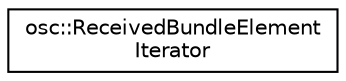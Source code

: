 digraph "Graphical Class Hierarchy"
{
 // LATEX_PDF_SIZE
  edge [fontname="Helvetica",fontsize="10",labelfontname="Helvetica",labelfontsize="10"];
  node [fontname="Helvetica",fontsize="10",shape=record];
  rankdir="LR";
  Node0 [label="osc::ReceivedBundleElement\lIterator",height=0.2,width=0.4,color="black", fillcolor="white", style="filled",URL="$classosc_1_1ReceivedBundleElementIterator.html",tooltip=" "];
}
